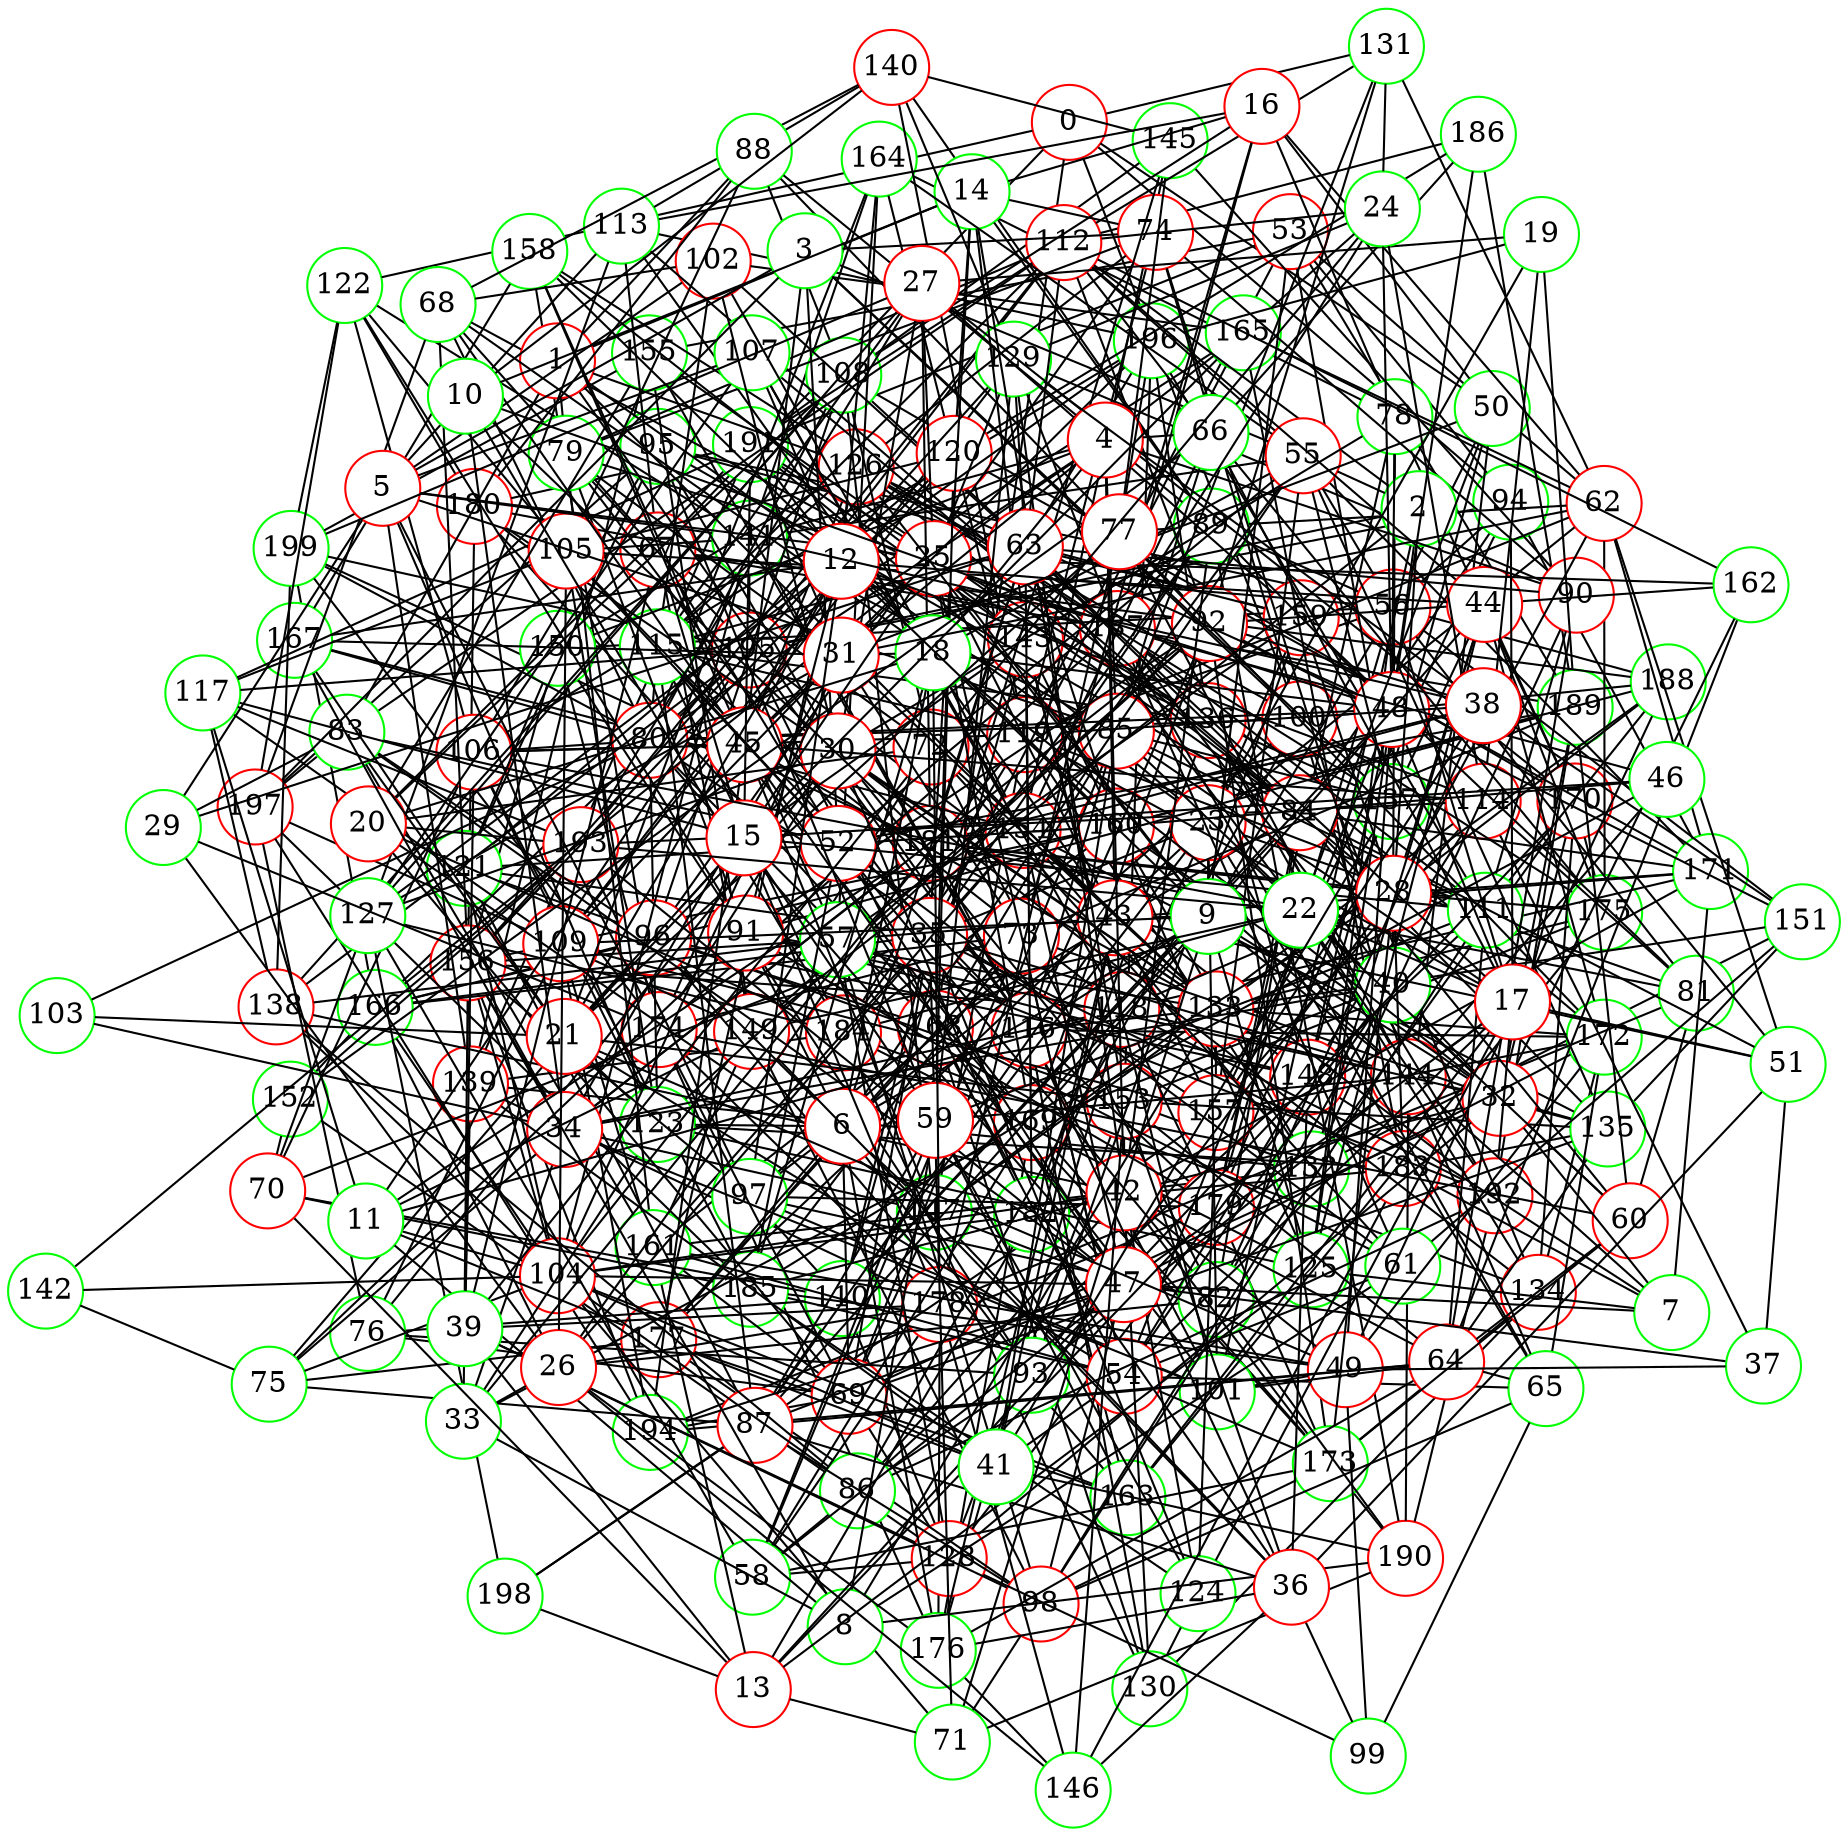 graph {
graph ["layout"="fdp"]
node ["style"="filled","fillcolor"="white","fixedsize"="true","shape"="circle"]
"0" ["color"="red"]
"50" ["color"="green"]
"148" ["color"="red"]
"195" ["color"="red"]
"199" ["color"="green"]
"53" ["color"="red"]
"119" ["color"="red"]
"132" ["color"="green"]
"160" ["color"="red"]
"166" ["color"="green"]
"184" ["color"="red"]
"188" ["color"="green"]
"189" ["color"="green"]
"192" ["color"="red"]
"161" ["color"="green"]
"168" ["color"="red"]
"173" ["color"="green"]
"179" ["color"="red"]
"194" ["color"="green"]
"197" ["color"="red"]
"190" ["color"="red"]
"177" ["color"="red"]
"151" ["color"="green"]
"153" ["color"="red"]
"196" ["color"="green"]
"175" ["color"="green"]
"181" ["color"="red"]
"154" ["color"="red"]
"167" ["color"="green"]
"170" ["color"="red"]
"139" ["color"="red"]
"178" ["color"="red"]
"155" ["color"="green"]
"156" ["color"="red"]
"193" ["color"="red"]
"180" ["color"="red"]
"187" ["color"="red"]
"191" ["color"="green"]
"164" ["color"="green"]
"140" ["color"="red"]
"145" ["color"="green"]
"144" ["color"="red"]
"147" ["color"="green"]
"183" ["color"="red"]
"137" ["color"="green"]
"143" ["color"="red"]
"169" ["color"="red"]
"176" ["color"="green"]
"158" ["color"="green"]
"174" ["color"="red"]
"94" ["color"="green"]
"171" ["color"="green"]
"157" ["color"="red"]
"198" ["color"="green"]
"172" ["color"="green"]
"56" ["color"="red"]
"78" ["color"="green"]
"81" ["color"="green"]
"114" ["color"="red"]
"159" ["color"="red"]
"182" ["color"="green"]
"150" ["color"="green"]
"89" ["color"="green"]
"125" ["color"="green"]
"95" ["color"="green"]
"121" ["color"="green"]
"106" ["color"="red"]
"185" ["color"="green"]
"122" ["color"="green"]
"141" ["color"="green"]
"123" ["color"="green"]
"62" ["color"="red"]
"131" ["color"="green"]
"165" ["color"="green"]
"67" ["color"="red"]
"113" ["color"="green"]
"68" ["color"="green"]
"80" ["color"="red"]
"100" ["color"="red"]
"134" ["color"="red"]
"126" ["color"="red"]
"103" ["color"="green"]
"108" ["color"="green"]
"138" ["color"="red"]
"115" ["color"="green"]
"136" ["color"="red"]
"118" ["color"="red"]
"102" ["color"="red"]
"149" ["color"="red"]
"72" ["color"="red"]
"82" ["color"="green"]
"97" ["color"="green"]
"101" ["color"="green"]
"110" ["color"="green"]
"128" ["color"="red"]
"152" ["color"="green"]
"84" ["color"="red"]
"135" ["color"="green"]
"1" ["color"="red"]
"83" ["color"="green"]
"96" ["color"="red"]
"163" ["color"="green"]
"112" ["color"="red"]
"162" ["color"="green"]
"186" ["color"="green"]
"116" ["color"="red"]
"130" ["color"="green"]
"133" ["color"="red"]
"23" ["color"="red"]
"32" ["color"="red"]
"69" ["color"="red"]
"85" ["color"="red"]
"111" ["color"="green"]
"76" ["color"="green"]
"93" ["color"="green"]
"109" ["color"="red"]
"129" ["color"="green"]
"117" ["color"="green"]
"120" ["color"="red"]
"40" ["color"="green"]
"54" ["color"="red"]
"65" ["color"="green"]
"98" ["color"="red"]
"99" ["color"="green"]
"73" ["color"="red"]
"61" ["color"="green"]
"74" ["color"="red"]
"90" ["color"="red"]
"79" ["color"="green"]
"91" ["color"="red"]
"92" ["color"="red"]
"42" ["color"="red"]
"64" ["color"="red"]
"87" ["color"="red"]
"104" ["color"="red"]
"142" ["color"="green"]
"49" ["color"="red"]
"86" ["color"="green"]
"124" ["color"="green"]
"60" ["color"="red"]
"35" ["color"="red"]
"70" ["color"="red"]
"71" ["color"="green"]
"88" ["color"="green"]
"105" ["color"="red"]
"43" ["color"="red"]
"51" ["color"="green"]
"57" ["color"="green"]
"14" ["color"="green"]
"16" ["color"="red"]
"2" ["color"="green"]
"48" ["color"="red"]
"55" ["color"="red"]
"28" ["color"="red"]
"107" ["color"="green"]
"127" ["color"="green"]
"44" ["color"="red"]
"3" ["color"="green"]
"52" ["color"="red"]
"5" ["color"="red"]
"25" ["color"="red"]
"27" ["color"="red"]
"30" ["color"="red"]
"29" ["color"="green"]
"63" ["color"="red"]
"45" ["color"="red"]
"47" ["color"="red"]
"58" ["color"="green"]
"59" ["color"="red"]
"4" ["color"="red"]
"18" ["color"="green"]
"20" ["color"="red"]
"31" ["color"="red"]
"34" ["color"="red"]
"75" ["color"="green"]
"66" ["color"="green"]
"6" ["color"="red"]
"9" ["color"="green"]
"12" ["color"="red"]
"21" ["color"="red"]
"77" ["color"="red"]
"7" ["color"="green"]
"8" ["color"="green"]
"33" ["color"="green"]
"11" ["color"="green"]
"10" ["color"="green"]
"13" ["color"="red"]
"39" ["color"="green"]
"15" ["color"="red"]
"46" ["color"="green"]
"17" ["color"="red"]
"22" ["color"="green"]
"19" ["color"="green"]
"24" ["color"="green"]
"26" ["color"="red"]
"146" ["color"="green"]
"36" ["color"="red"]
"37" ["color"="green"]
"38" ["color"="red"]
"41" ["color"="green"]
"0" -- "50"
"0" -- "67"
"0" -- "131"
"0" -- "100"
"0" -- "168"
"0" -- "122"
"0" -- "94"
"50" -- "148"
"50" -- "53"
"50" -- "183"
"50" -- "56"
"50" -- "62"
"148" -- "195"
"195" -- "199"
"53" -- "119"
"53" -- "137"
"53" -- "155"
"53" -- "189"
"53" -- "94"
"53" -- "191"
"119" -- "132"
"119" -- "164"
"119" -- "140"
"119" -- "144"
"119" -- "147"
"119" -- "184"
"132" -- "160"
"132" -- "161"
"132" -- "151"
"132" -- "153"
"132" -- "154"
"132" -- "170"
"132" -- "139"
"160" -- "166"
"160" -- "184"
"160" -- "188"
"160" -- "189"
"166" -- "195"
"166" -- "199"
"189" -- "192"
"161" -- "168"
"168" -- "173"
"168" -- "177"
"173" -- "179"
"173" -- "190"
"179" -- "194"
"194" -- "197"
"190" -- "192"
"153" -- "196"
"153" -- "175"
"175" -- "181"
"181" -- "199"
"154" -- "192"
"154" -- "161"
"154" -- "167"
"154" -- "181"
"170" -- "175"
"139" -- "178"
"139" -- "184"
"139" -- "155"
"139" -- "156"
"139" -- "191"
"155" -- "199"
"156" -- "160"
"156" -- "193"
"156" -- "194"
"156" -- "180"
"180" -- "187"
"180" -- "191"
"187" -- "189"
"140" -- "145"
"145" -- "154"
"145" -- "191"
"144" -- "190"
"147" -- "183"
"137" -- "179"
"137" -- "143"
"143" -- "160"
"143" -- "169"
"143" -- "158"
"143" -- "191"
"169" -- "173"
"169" -- "176"
"169" -- "180"
"176" -- "178"
"158" -- "160"
"158" -- "167"
"158" -- "187"
"158" -- "174"
"174" -- "199"
"174" -- "176"
"174" -- "178"
"174" -- "187"
"94" -- "195"
"94" -- "171"
"94" -- "157"
"157" -- "198"
"157" -- "172"
"172" -- "187"
"56" -- "78"
"56" -- "81"
"56" -- "179"
"56" -- "150"
"56" -- "119"
"56" -- "151"
"56" -- "89"
"56" -- "188"
"56" -- "125"
"56" -- "94"
"56" -- "95"
"78" -- "179"
"78" -- "164"
"78" -- "170"
"81" -- "114"
"81" -- "178"
"81" -- "181"
"81" -- "159"
"114" -- "193"
"114" -- "147"
"114" -- "148"
"114" -- "157"
"159" -- "182"
"182" -- "195"
"150" -- "156"
"150" -- "174"
"89" -- "140"
"89" -- "143"
"89" -- "184"
"89" -- "190"
"125" -- "160"
"125" -- "184"
"95" -- "197"
"95" -- "121"
"95" -- "106"
"95" -- "159"
"121" -- "160"
"121" -- "150"
"121" -- "153"
"106" -- "196"
"106" -- "119"
"106" -- "185"
"106" -- "122"
"106" -- "123"
"185" -- "197"
"122" -- "180"
"122" -- "197"
"122" -- "199"
"122" -- "141"
"141" -- "195"
"141" -- "164"
"123" -- "183"
"123" -- "125"
"62" -- "131"
"62" -- "165"
"62" -- "119"
"62" -- "89"
"62" -- "171"
"62" -- "175"
"165" -- "195"
"165" -- "183"
"67" -- "113"
"67" -- "68"
"67" -- "149"
"67" -- "72"
"67" -- "187"
"67" -- "188"
"113" -- "196"
"113" -- "140"
"68" -- "80"
"68" -- "197"
"68" -- "102"
"68" -- "136"
"68" -- "140"
"68" -- "156"
"80" -- "195"
"80" -- "100"
"80" -- "164"
"80" -- "103"
"80" -- "167"
"80" -- "199"
"80" -- "168"
"80" -- "106"
"80" -- "108"
"80" -- "115"
"80" -- "123"
"80" -- "157"
"100" -- "144"
"100" -- "134"
"100" -- "188"
"100" -- "126"
"100" -- "175"
"134" -- "184"
"134" -- "170"
"134" -- "172"
"134" -- "173"
"126" -- "177"
"126" -- "150"
"126" -- "137"
"108" -- "147"
"108" -- "138"
"108" -- "170"
"108" -- "187"
"138" -- "195"
"138" -- "199"
"115" -- "195"
"115" -- "136"
"115" -- "169"
"115" -- "180"
"115" -- "118"
"115" -- "119"
"115" -- "184"
"115" -- "126"
"136" -- "144"
"136" -- "192"
"136" -- "148"
"136" -- "196"
"136" -- "182"
"136" -- "191"
"118" -- "176"
"118" -- "192"
"118" -- "179"
"118" -- "171"
"118" -- "156"
"118" -- "143"
"102" -- "115"
"102" -- "165"
"102" -- "187"
"149" -- "161"
"149" -- "197"
"149" -- "155"
"72" -- "82"
"72" -- "149"
"72" -- "89"
"72" -- "108"
"82" -- "97"
"82" -- "84"
"82" -- "190"
"97" -- "193"
"97" -- "179"
"97" -- "100"
"97" -- "101"
"97" -- "156"
"97" -- "110"
"101" -- "181"
"101" -- "168"
"101" -- "143"
"110" -- "128"
"110" -- "143"
"128" -- "152"
"128" -- "153"
"152" -- "193"
"152" -- "166"
"84" -- "135"
"84" -- "168"
"84" -- "171"
"84" -- "110"
"84" -- "113"
"84" -- "179"
"84" -- "155"
"84" -- "94"
"84" -- "126"
"84" -- "95"
"135" -- "144"
"135" -- "151"
"135" -- "183"
"135" -- "153"
"135" -- "154"
"1" -- "83"
"1" -- "116"
"1" -- "23"
"1" -- "88"
"1" -- "43"
"1" -- "14"
"1" -- "126"
"1" -- "79"
"83" -- "96"
"83" -- "112"
"83" -- "161"
"83" -- "197"
"96" -- "163"
"96" -- "148"
"96" -- "166"
"96" -- "168"
"96" -- "108"
"163" -- "177"
"163" -- "169"
"163" -- "175"
"112" -- "193"
"112" -- "162"
"112" -- "131"
"112" -- "195"
"112" -- "115"
"112" -- "186"
"112" -- "191"
"186" -- "189"
"116" -- "130"
"116" -- "195"
"116" -- "133"
"116" -- "172"
"116" -- "141"
"116" -- "179"
"116" -- "155"
"130" -- "134"
"130" -- "168"
"130" -- "184"
"133" -- "172"
"133" -- "175"
"133" -- "147"
"133" -- "180"
"133" -- "151"
"133" -- "154"
"133" -- "188"
"133" -- "157"
"23" -- "32"
"23" -- "65"
"23" -- "81"
"23" -- "177"
"23" -- "35"
"23" -- "101"
"23" -- "62"
"23" -- "110"
"23" -- "191"
"32" -- "128"
"32" -- "160"
"32" -- "162"
"32" -- "69"
"32" -- "135"
"32" -- "40"
"32" -- "73"
"32" -- "42"
"32" -- "170"
"32" -- "85"
"32" -- "118"
"32" -- "60"
"32" -- "189"
"69" -- "128"
"69" -- "161"
"69" -- "194"
"69" -- "147"
"69" -- "85"
"69" -- "135"
"69" -- "76"
"69" -- "174"
"85" -- "131"
"85" -- "168"
"85" -- "137"
"85" -- "141"
"85" -- "111"
"85" -- "116"
"111" -- "148"
"111" -- "196"
"111" -- "119"
"111" -- "187"
"111" -- "188"
"76" -- "197"
"76" -- "93"
"76" -- "109"
"76" -- "110"
"93" -- "144"
"93" -- "150"
"93" -- "170"
"93" -- "159"
"109" -- "129"
"109" -- "161"
"109" -- "194"
"109" -- "117"
"109" -- "120"
"109" -- "157"
"129" -- "187"
"129" -- "140"
"129" -- "156"
"117" -- "193"
"117" -- "195"
"117" -- "138"
"117" -- "191"
"120" -- "168"
"120" -- "121"
"120" -- "186"
"120" -- "171"
"120" -- "156"
"40" -- "128"
"40" -- "82"
"40" -- "54"
"40" -- "169"
"40" -- "74"
"40" -- "187"
"40" -- "78"
"54" -- "65"
"54" -- "161"
"54" -- "168"
"54" -- "73"
"54" -- "173"
"54" -- "148"
"54" -- "185"
"54" -- "61"
"65" -- "144"
"65" -- "98"
"65" -- "99"
"65" -- "187"
"65" -- "172"
"98" -- "177"
"98" -- "132"
"98" -- "149"
"98" -- "173"
"98" -- "111"
"99" -- "128"
"99" -- "116"
"73" -- "177"
"73" -- "166"
"73" -- "185"
"73" -- "189"
"73" -- "174"
"61" -- "151"
"61" -- "72"
"61" -- "168"
"61" -- "187"
"74" -- "96"
"74" -- "100"
"74" -- "119"
"74" -- "90"
"74" -- "126"
"74" -- "79"
"90" -- "129"
"90" -- "145"
"90" -- "132"
"90" -- "111"
"79" -- "112"
"79" -- "161"
"79" -- "195"
"79" -- "91"
"91" -- "144"
"91" -- "179"
"91" -- "148"
"91" -- "133"
"91" -- "122"
"91" -- "92"
"91" -- "189"
"92" -- "162"
"92" -- "131"
"92" -- "169"
"92" -- "173"
"92" -- "112"
"92" -- "116"
"92" -- "149"
"92" -- "151"
"92" -- "123"
"42" -- "64"
"42" -- "129"
"42" -- "130"
"42" -- "104"
"42" -- "138"
"42" -- "171"
"42" -- "173"
"42" -- "49"
"42" -- "86"
"42" -- "89"
"42" -- "153"
"42" -- "185"
"42" -- "124"
"64" -- "176"
"64" -- "65"
"64" -- "162"
"64" -- "194"
"64" -- "101"
"64" -- "87"
"64" -- "135"
"64" -- "153"
"64" -- "90"
"64" -- "111"
"87" -- "98"
"87" -- "115"
"87" -- "198"
"87" -- "121"
"87" -- "110"
"104" -- "163"
"104" -- "166"
"104" -- "138"
"104" -- "141"
"104" -- "142"
"104" -- "149"
"104" -- "182"
"104" -- "121"
"104" -- "156"
"142" -- "193"
"49" -- "161"
"49" -- "99"
"49" -- "101"
"49" -- "185"
"49" -- "172"
"49" -- "188"
"86" -- "192"
"86" -- "100"
"86" -- "148"
"86" -- "104"
"86" -- "138"
"86" -- "93"
"124" -- "130"
"124" -- "185"
"124" -- "157"
"60" -- "64"
"60" -- "81"
"60" -- "84"
"60" -- "134"
"60" -- "173"
"60" -- "189"
"60" -- "174"
"35" -- "69"
"35" -- "165"
"35" -- "70"
"35" -- "166"
"35" -- "71"
"35" -- "110"
"35" -- "79"
"35" -- "144"
"35" -- "145"
"35" -- "116"
"35" -- "183"
"35" -- "89"
"35" -- "121"
"35" -- "124"
"70" -- "113"
"70" -- "152"
"70" -- "185"
"70" -- "106"
"70" -- "110"
"71" -- "98"
"71" -- "104"
"71" -- "190"
"88" -- "180"
"88" -- "89"
"88" -- "105"
"88" -- "92"
"88" -- "108"
"105" -- "116"
"105" -- "117"
"105" -- "120"
"105" -- "122"
"105" -- "123"
"105" -- "141"
"43" -- "97"
"43" -- "72"
"43" -- "171"
"43" -- "176"
"43" -- "113"
"43" -- "51"
"43" -- "87"
"43" -- "57"
"43" -- "157"
"51" -- "84"
"51" -- "170"
"51" -- "62"
"57" -- "128"
"57" -- "192"
"57" -- "98"
"57" -- "164"
"57" -- "138"
"57" -- "156"
"57" -- "158"
"57" -- "159"
"14" -- "16"
"14" -- "35"
"14" -- "120"
"14" -- "89"
"14" -- "153"
"14" -- "74"
"14" -- "143"
"16" -- "113"
"16" -- "50"
"16" -- "73"
"16" -- "187"
"16" -- "108"
"16" -- "62"
"16" -- "78"
"2" -- "48"
"2" -- "112"
"2" -- "195"
"2" -- "101"
"2" -- "149"
"2" -- "55"
"2" -- "28"
"48" -- "78"
"48" -- "110"
"48" -- "79"
"48" -- "80"
"48" -- "49"
"48" -- "148"
"48" -- "54"
"48" -- "89"
"48" -- "186"
"48" -- "125"
"48" -- "126"
"55" -- "164"
"55" -- "135"
"55" -- "137"
"55" -- "171"
"55" -- "141"
"55" -- "112"
"55" -- "56"
"55" -- "154"
"55" -- "157"
"28" -- "107"
"28" -- "171"
"28" -- "44"
"28" -- "173"
"28" -- "175"
"28" -- "181"
"28" -- "118"
"28" -- "183"
"28" -- "185"
"28" -- "188"
"28" -- "93"
"28" -- "62"
"28" -- "159"
"107" -- "118"
"107" -- "154"
"107" -- "127"
"127" -- "198"
"127" -- "184"
"44" -- "112"
"44" -- "132"
"44" -- "105"
"44" -- "137"
"44" -- "169"
"44" -- "170"
"44" -- "172"
"44" -- "125"
"44" -- "175"
"3" -- "52"
"3" -- "100"
"3" -- "5"
"3" -- "197"
"3" -- "55"
"3" -- "137"
"3" -- "74"
"3" -- "45"
"52" -- "82"
"52" -- "67"
"52" -- "83"
"52" -- "115"
"52" -- "55"
"52" -- "105"
"52" -- "185"
"52" -- "61"
"52" -- "189"
"5" -- "113"
"5" -- "85"
"5" -- "102"
"5" -- "25"
"5" -- "107"
"5" -- "123"
"5" -- "139"
"5" -- "29"
"5" -- "141"
"5" -- "174"
"25" -- "129"
"25" -- "162"
"25" -- "54"
"25" -- "166"
"25" -- "169"
"25" -- "27"
"25" -- "43"
"25" -- "109"
"27" -- "193"
"27" -- "115"
"27" -- "181"
"27" -- "199"
"27" -- "170"
"27" -- "30"
"27" -- "127"
"27" -- "159"
"30" -- "133"
"30" -- "102"
"30" -- "134"
"30" -- "182"
"30" -- "153"
"30" -- "76"
"30" -- "78"
"30" -- "174"
"30" -- "95"
"30" -- "127"
"29" -- "83"
"29" -- "174"
"29" -- "63"
"63" -- "160"
"63" -- "129"
"63" -- "196"
"63" -- "112"
"63" -- "115"
"63" -- "84"
"63" -- "181"
"63" -- "182"
"63" -- "90"
"63" -- "159"
"45" -- "194"
"45" -- "68"
"45" -- "196"
"45" -- "133"
"45" -- "106"
"45" -- "47"
"45" -- "114"
"45" -- "147"
"45" -- "126"
"45" -- "158"
"47" -- "193"
"47" -- "98"
"47" -- "194"
"47" -- "104"
"47" -- "172"
"47" -- "80"
"47" -- "83"
"47" -- "147"
"47" -- "52"
"47" -- "87"
"47" -- "58"
"47" -- "154"
"58" -- "128"
"58" -- "178"
"58" -- "86"
"58" -- "73"
"58" -- "169"
"58" -- "59"
"58" -- "173"
"58" -- "127"
"59" -- "144"
"59" -- "129"
"59" -- "163"
"59" -- "87"
"59" -- "120"
"59" -- "124"
"59" -- "95"
"59" -- "111"
"4" -- "80"
"4" -- "18"
"4" -- "66"
"4" -- "85"
"4" -- "165"
"4" -- "150"
"4" -- "25"
"4" -- "42"
"4" -- "90"
"4" -- "43"
"4" -- "141"
"4" -- "31"
"18" -- "32"
"18" -- "48"
"18" -- "178"
"18" -- "20"
"18" -- "68"
"18" -- "102"
"18" -- "55"
"18" -- "185"
"18" -- "154"
"18" -- "31"
"20" -- "193"
"20" -- "147"
"20" -- "69"
"20" -- "72"
"20" -- "184"
"20" -- "155"
"20" -- "108"
"20" -- "191"
"31" -- "34"
"31" -- "133"
"31" -- "167"
"31" -- "104"
"31" -- "73"
"31" -- "45"
"31" -- "79"
"31" -- "50"
"31" -- "62"
"31" -- "127"
"31" -- "191"
"34" -- "101"
"34" -- "103"
"34" -- "167"
"34" -- "40"
"34" -- "75"
"34" -- "147"
"34" -- "181"
"34" -- "118"
"34" -- "92"
"34" -- "156"
"75" -- "96"
"75" -- "177"
"75" -- "87"
"75" -- "104"
"75" -- "91"
"75" -- "142"
"66" -- "112"
"66" -- "85"
"66" -- "152"
"66" -- "154"
"66" -- "186"
"66" -- "175"
"6" -- "96"
"6" -- "176"
"6" -- "177"
"6" -- "18"
"6" -- "147"
"6" -- "69"
"6" -- "55"
"6" -- "9"
"6" -- "91"
"6" -- "123"
"6" -- "93"
"6" -- "63"
"9" -- "32"
"9" -- "71"
"9" -- "43"
"9" -- "12"
"9" -- "109"
"9" -- "144"
"9" -- "116"
"9" -- "53"
"9" -- "23"
"9" -- "87"
"9" -- "56"
"9" -- "25"
"9" -- "125"
"9" -- "126"
"12" -- "97"
"12" -- "164"
"12" -- "196"
"12" -- "167"
"12" -- "107"
"12" -- "45"
"12" -- "114"
"12" -- "21"
"12" -- "56"
"12" -- "91"
"12" -- "127"
"12" -- "191"
"21" -- "49"
"21" -- "83"
"21" -- "54"
"21" -- "103"
"21" -- "167"
"21" -- "153"
"21" -- "123"
"21" -- "77"
"21" -- "141"
"21" -- "30"
"77" -- "144"
"77" -- "145"
"77" -- "178"
"77" -- "196"
"77" -- "89"
"77" -- "172"
"7" -- "32"
"7" -- "144"
"7" -- "148"
"7" -- "183"
"7" -- "171"
"7" -- "125"
"7" -- "47"
"8" -- "33"
"8" -- "133"
"8" -- "11"
"8" -- "59"
"8" -- "156"
"8" -- "61"
"8" -- "190"
"33" -- "34"
"33" -- "119"
"33" -- "169"
"33" -- "123"
"33" -- "156"
"11" -- "177"
"11" -- "195"
"11" -- "117"
"11" -- "149"
"11" -- "181"
"11" -- "118"
"11" -- "104"
"10" -- "34"
"10" -- "181"
"10" -- "184"
"10" -- "187"
"10" -- "140"
"10" -- "14"
"13" -- "161"
"13" -- "179"
"13" -- "70"
"13" -- "182"
"13" -- "198"
"13" -- "39"
"13" -- "71"
"13" -- "125"
"13" -- "47"
"39" -- "128"
"39" -- "98"
"39" -- "178"
"39" -- "67"
"39" -- "72"
"39" -- "106"
"39" -- "139"
"15" -- "96"
"15" -- "67"
"15" -- "165"
"15" -- "46"
"15" -- "174"
"15" -- "111"
"15" -- "143"
"15" -- "178"
"15" -- "21"
"15" -- "117"
"15" -- "25"
"15" -- "59"
"15" -- "191"
"46" -- "144"
"46" -- "160"
"46" -- "169"
"46" -- "187"
"17" -- "192"
"17" -- "66"
"17" -- "163"
"17" -- "47"
"17" -- "48"
"17" -- "144"
"17" -- "51"
"17" -- "85"
"17" -- "22"
"17" -- "54"
"17" -- "119"
"17" -- "56"
"17" -- "124"
"17" -- "94"
"17" -- "63"
"22" -- "192"
"22" -- "193"
"22" -- "50"
"22" -- "149"
"22" -- "134"
"22" -- "184"
"22" -- "106"
"22" -- "60"
"22" -- "63"
"19" -- "114"
"19" -- "196"
"19" -- "23"
"19" -- "27"
"19" -- "189"
"24" -- "48"
"24" -- "112"
"24" -- "129"
"24" -- "114"
"24" -- "131"
"24" -- "165"
"24" -- "72"
"24" -- "187"
"26" -- "176"
"26" -- "33"
"26" -- "82"
"26" -- "146"
"26" -- "178"
"26" -- "181"
"26" -- "166"
"26" -- "105"
"26" -- "154"
"26" -- "29"
"146" -- "176"
"146" -- "178"
"146" -- "183"
"146" -- "153"
"36" -- "176"
"36" -- "146"
"36" -- "51"
"36" -- "147"
"36" -- "148"
"36" -- "149"
"36" -- "182"
"36" -- "87"
"36" -- "153"
"37" -- "49"
"37" -- "114"
"37" -- "51"
"37" -- "47"
"38" -- "129"
"38" -- "82"
"38" -- "181"
"38" -- "119"
"38" -- "151"
"38" -- "154"
"38" -- "92"
"38" -- "141"
"38" -- "157"
"41" -- "177"
"41" -- "85"
"41" -- "54"
"41" -- "104"
"41" -- "137"
"41" -- "43"
"41" -- "139"
"41" -- "190"
}